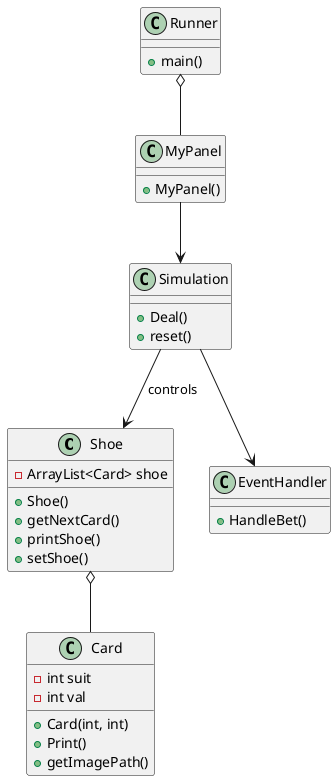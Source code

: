 @startuml
class Shoe {
    -ArrayList<Card> shoe
    +Shoe()
    +getNextCard()
    +printShoe()
    +setShoe()
}

class Card {
    +Card(int, int)
    +Print()
    +getImagePath()
    -int suit
    -int val
}

class Simulation {
    +Deal()
    +reset()

}

class EventHandler {
    +HandleBet()
}

class MyPanel {
    +MyPanel()
}

class Runner {
	+main()
}

Shoe o-- Card
MyPanel --> Simulation
Simulation --> Shoe : controls
Simulation --> EventHandler
Runner o-- MyPanel
@enduml
